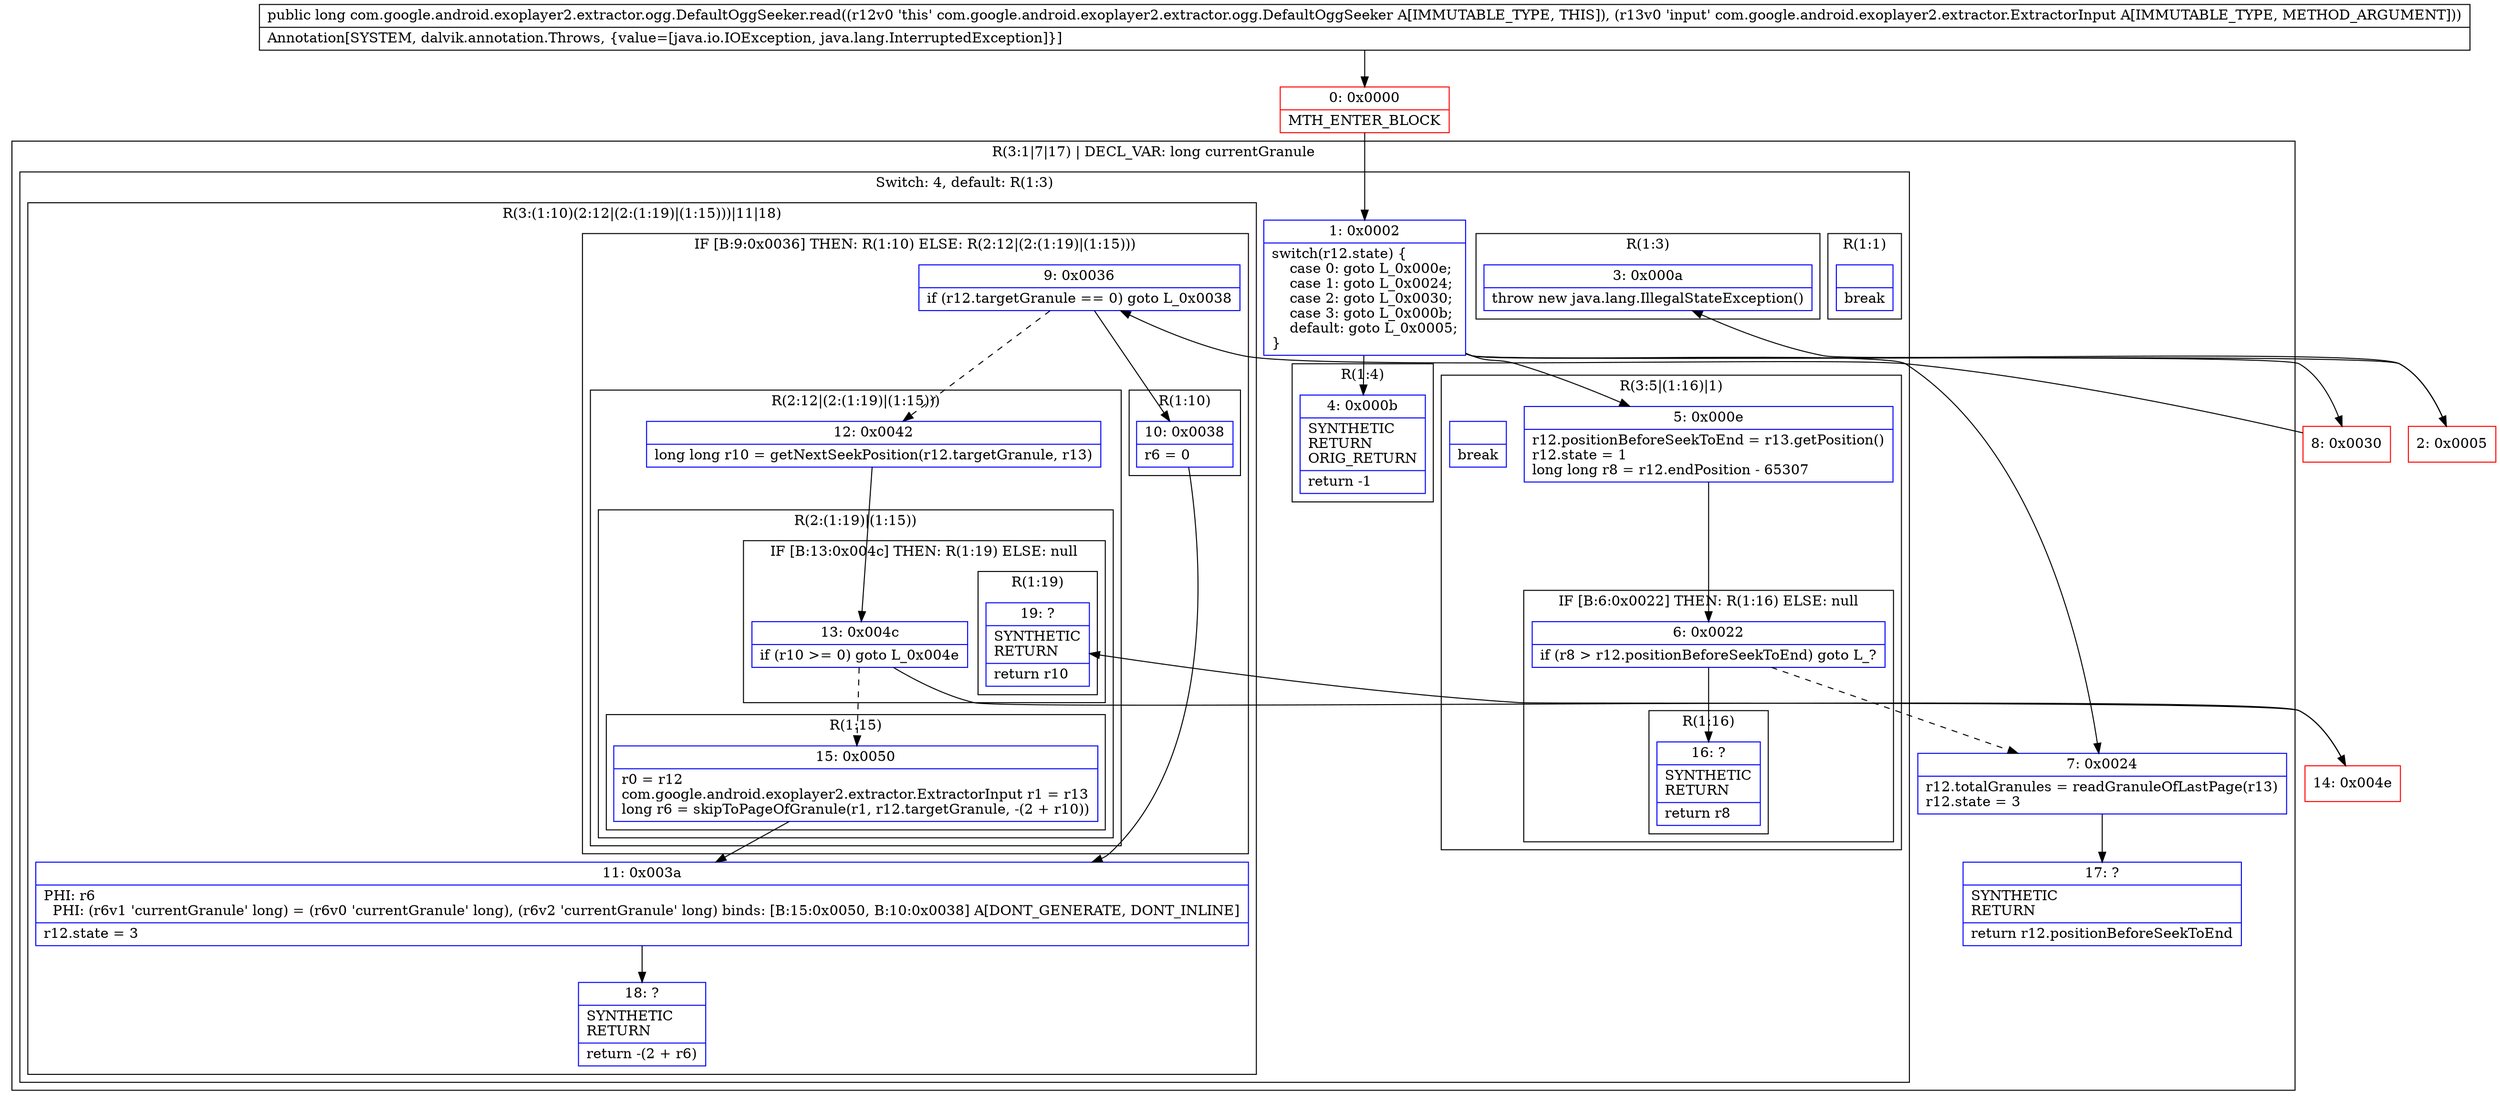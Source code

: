 digraph "CFG forcom.google.android.exoplayer2.extractor.ogg.DefaultOggSeeker.read(Lcom\/google\/android\/exoplayer2\/extractor\/ExtractorInput;)J" {
subgraph cluster_Region_1079252508 {
label = "R(3:1|7|17) | DECL_VAR: long currentGranule\l";
node [shape=record,color=blue];
subgraph cluster_SwitchRegion_935618130 {
label = "Switch: 4, default: R(1:3)";
node [shape=record,color=blue];
Node_1 [shape=record,label="{1\:\ 0x0002|switch(r12.state) \{\l    case 0: goto L_0x000e;\l    case 1: goto L_0x0024;\l    case 2: goto L_0x0030;\l    case 3: goto L_0x000b;\l    default: goto L_0x0005;\l\}\l}"];
subgraph cluster_Region_1118500895 {
label = "R(3:5|(1:16)|1)";
node [shape=record,color=blue];
Node_5 [shape=record,label="{5\:\ 0x000e|r12.positionBeforeSeekToEnd = r13.getPosition()\lr12.state = 1\llong long r8 = r12.endPosition \- 65307\l}"];
subgraph cluster_IfRegion_595110606 {
label = "IF [B:6:0x0022] THEN: R(1:16) ELSE: null";
node [shape=record,color=blue];
Node_6 [shape=record,label="{6\:\ 0x0022|if (r8 \> r12.positionBeforeSeekToEnd) goto L_?\l}"];
subgraph cluster_Region_2110593162 {
label = "R(1:16)";
node [shape=record,color=blue];
Node_16 [shape=record,label="{16\:\ ?|SYNTHETIC\lRETURN\l|return r8\l}"];
}
}
Node_InsnContainer_2141518940 [shape=record,label="{|break\l}"];
}
subgraph cluster_Region_1483403862 {
label = "R(1:1)";
node [shape=record,color=blue];
Node_InsnContainer_946797489 [shape=record,label="{|break\l}"];
}
subgraph cluster_Region_739048472 {
label = "R(3:(1:10)(2:12|(2:(1:19)|(1:15)))|11|18)";
node [shape=record,color=blue];
subgraph cluster_IfRegion_1947382745 {
label = "IF [B:9:0x0036] THEN: R(1:10) ELSE: R(2:12|(2:(1:19)|(1:15)))";
node [shape=record,color=blue];
Node_9 [shape=record,label="{9\:\ 0x0036|if (r12.targetGranule == 0) goto L_0x0038\l}"];
subgraph cluster_Region_1078314841 {
label = "R(1:10)";
node [shape=record,color=blue];
Node_10 [shape=record,label="{10\:\ 0x0038|r6 = 0\l}"];
}
subgraph cluster_Region_238451014 {
label = "R(2:12|(2:(1:19)|(1:15)))";
node [shape=record,color=blue];
Node_12 [shape=record,label="{12\:\ 0x0042|long long r10 = getNextSeekPosition(r12.targetGranule, r13)\l}"];
subgraph cluster_Region_2070222671 {
label = "R(2:(1:19)|(1:15))";
node [shape=record,color=blue];
subgraph cluster_IfRegion_1228503700 {
label = "IF [B:13:0x004c] THEN: R(1:19) ELSE: null";
node [shape=record,color=blue];
Node_13 [shape=record,label="{13\:\ 0x004c|if (r10 \>= 0) goto L_0x004e\l}"];
subgraph cluster_Region_632848749 {
label = "R(1:19)";
node [shape=record,color=blue];
Node_19 [shape=record,label="{19\:\ ?|SYNTHETIC\lRETURN\l|return r10\l}"];
}
}
subgraph cluster_Region_2097442294 {
label = "R(1:15)";
node [shape=record,color=blue];
Node_15 [shape=record,label="{15\:\ 0x0050|r0 = r12\lcom.google.android.exoplayer2.extractor.ExtractorInput r1 = r13\llong r6 = skipToPageOfGranule(r1, r12.targetGranule, \-(2 + r10))\l}"];
}
}
}
}
Node_11 [shape=record,label="{11\:\ 0x003a|PHI: r6 \l  PHI: (r6v1 'currentGranule' long) = (r6v0 'currentGranule' long), (r6v2 'currentGranule' long) binds: [B:15:0x0050, B:10:0x0038] A[DONT_GENERATE, DONT_INLINE]\l|r12.state = 3\l}"];
Node_18 [shape=record,label="{18\:\ ?|SYNTHETIC\lRETURN\l|return \-(2 + r6)\l}"];
}
subgraph cluster_Region_882497761 {
label = "R(1:4)";
node [shape=record,color=blue];
Node_4 [shape=record,label="{4\:\ 0x000b|SYNTHETIC\lRETURN\lORIG_RETURN\l|return \-1\l}"];
}
subgraph cluster_Region_2143161942 {
label = "R(1:3)";
node [shape=record,color=blue];
Node_3 [shape=record,label="{3\:\ 0x000a|throw new java.lang.IllegalStateException()\l}"];
}
}
Node_7 [shape=record,label="{7\:\ 0x0024|r12.totalGranules = readGranuleOfLastPage(r13)\lr12.state = 3\l}"];
Node_17 [shape=record,label="{17\:\ ?|SYNTHETIC\lRETURN\l|return r12.positionBeforeSeekToEnd\l}"];
}
Node_0 [shape=record,color=red,label="{0\:\ 0x0000|MTH_ENTER_BLOCK\l}"];
Node_2 [shape=record,color=red,label="{2\:\ 0x0005}"];
Node_8 [shape=record,color=red,label="{8\:\ 0x0030}"];
Node_14 [shape=record,color=red,label="{14\:\ 0x004e}"];
MethodNode[shape=record,label="{public long com.google.android.exoplayer2.extractor.ogg.DefaultOggSeeker.read((r12v0 'this' com.google.android.exoplayer2.extractor.ogg.DefaultOggSeeker A[IMMUTABLE_TYPE, THIS]), (r13v0 'input' com.google.android.exoplayer2.extractor.ExtractorInput A[IMMUTABLE_TYPE, METHOD_ARGUMENT]))  | Annotation[SYSTEM, dalvik.annotation.Throws, \{value=[java.io.IOException, java.lang.InterruptedException]\}]\l}"];
MethodNode -> Node_0;
Node_1 -> Node_2;
Node_1 -> Node_4;
Node_1 -> Node_5;
Node_1 -> Node_7;
Node_1 -> Node_8;
Node_5 -> Node_6;
Node_6 -> Node_7[style=dashed];
Node_6 -> Node_16;
Node_9 -> Node_10;
Node_9 -> Node_12[style=dashed];
Node_10 -> Node_11;
Node_12 -> Node_13;
Node_13 -> Node_14;
Node_13 -> Node_15[style=dashed];
Node_15 -> Node_11;
Node_11 -> Node_18;
Node_7 -> Node_17;
Node_0 -> Node_1;
Node_2 -> Node_3;
Node_8 -> Node_9;
Node_14 -> Node_19;
}

